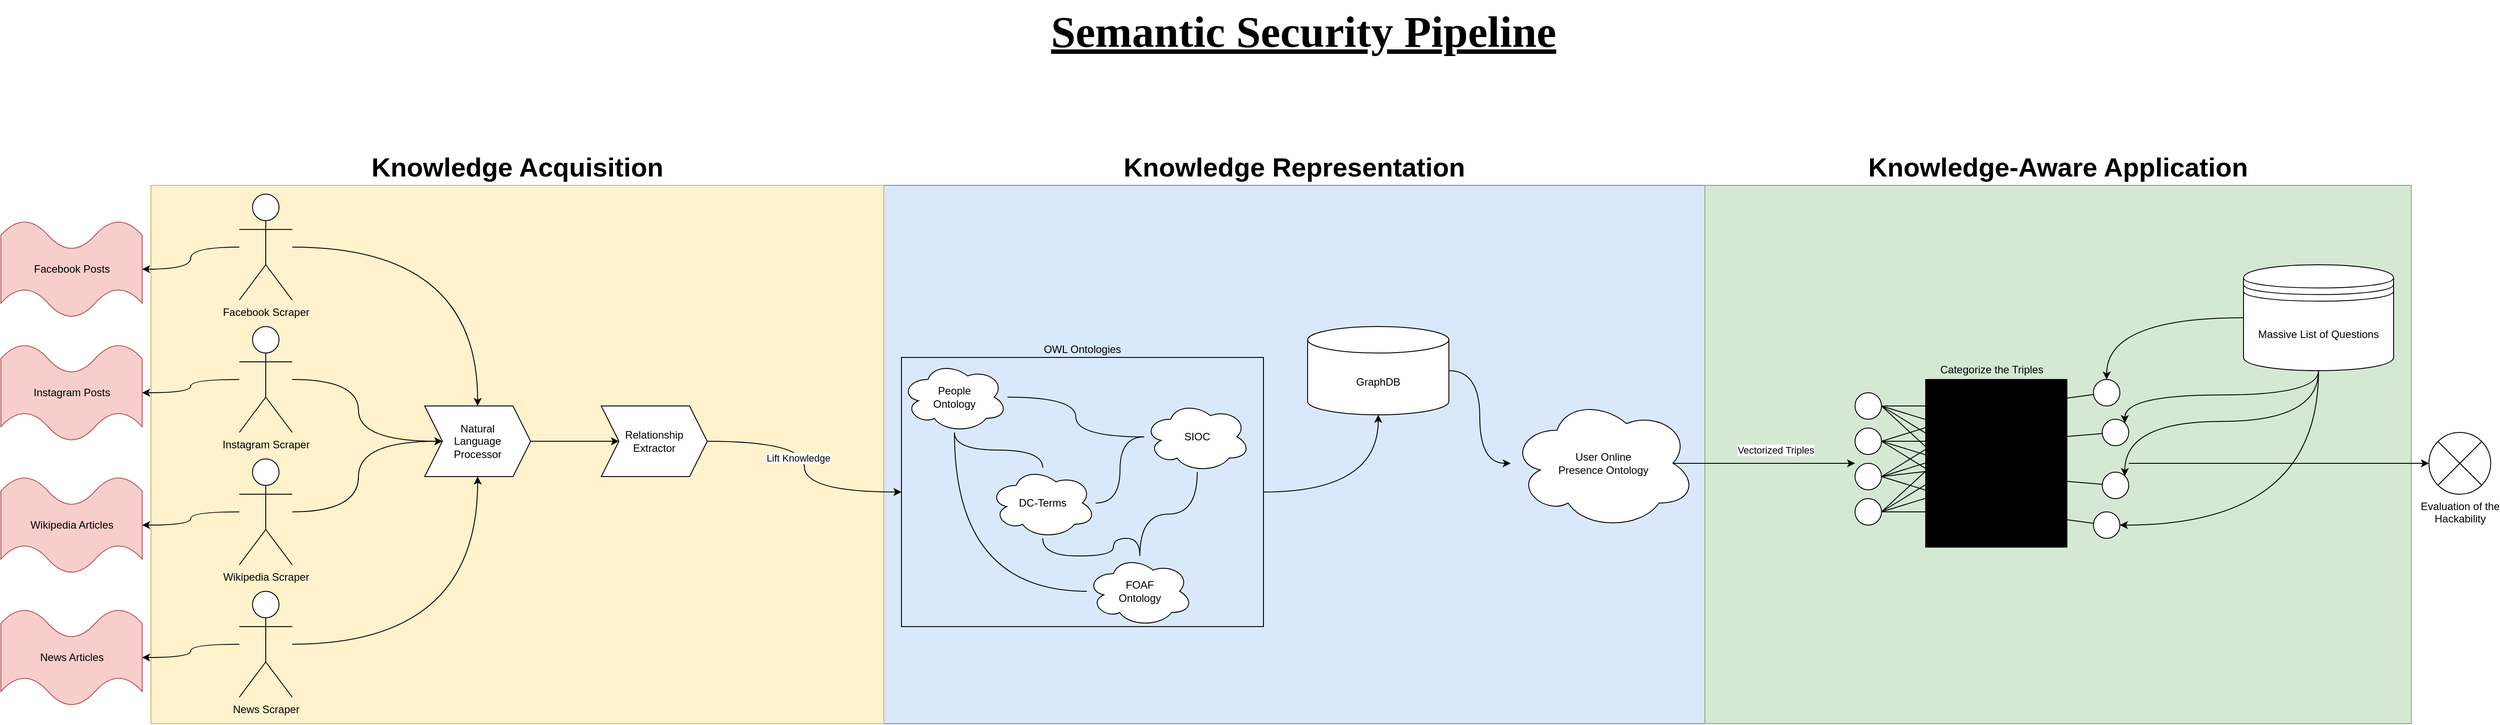 <mxfile version="14.6.9" type="device"><diagram id="oBQAhmBYlfMr3YyTNMLj" name="Page-1"><mxGraphModel dx="2319" dy="774" grid="1" gridSize="10" guides="1" tooltips="1" connect="1" arrows="1" fold="1" page="1" pageScale="1" pageWidth="850" pageHeight="1100" math="0" shadow="0"><root><mxCell id="0"/><mxCell id="1" parent="0"/><mxCell id="zfB46-gJyDWTWQpKWnyV-3" value="&lt;b&gt;&lt;font style=&quot;font-size: 30px&quot;&gt;Knowledge Representation&lt;/font&gt;&lt;/b&gt;" style="rounded=0;whiteSpace=wrap;html=1;labelPosition=center;verticalLabelPosition=top;align=center;verticalAlign=bottom;fillColor=#dae8fc;strokeColor=#6c8ebf;" vertex="1" parent="1"><mxGeometry x="800" y="630" width="930" height="610" as="geometry"/></mxCell><mxCell id="zfB46-gJyDWTWQpKWnyV-2" value="&lt;b&gt;&lt;font style=&quot;font-size: 30px&quot;&gt;Knowledge Acquisition&lt;/font&gt;&lt;/b&gt;" style="rounded=0;whiteSpace=wrap;html=1;labelPosition=center;verticalLabelPosition=top;align=center;verticalAlign=bottom;fillColor=#fff2cc;strokeColor=#d6b656;" vertex="1" parent="1"><mxGeometry x="-30" y="630" width="830" height="610" as="geometry"/></mxCell><mxCell id="zfB46-gJyDWTWQpKWnyV-4" value="&lt;b&gt;&lt;font style=&quot;font-size: 30px&quot;&gt;Knowledge-Aware Application&lt;/font&gt;&lt;/b&gt;" style="rounded=0;whiteSpace=wrap;html=1;labelPosition=center;verticalLabelPosition=top;align=center;verticalAlign=bottom;fillColor=#d5e8d4;strokeColor=#82b366;" vertex="1" parent="1"><mxGeometry x="1730" y="630" width="800" height="610" as="geometry"/></mxCell><mxCell id="zfB46-gJyDWTWQpKWnyV-9" style="edgeStyle=orthogonalEdgeStyle;rounded=0;orthogonalLoop=1;jettySize=auto;html=1;curved=1;" edge="1" parent="1" source="zfB46-gJyDWTWQpKWnyV-7" target="zfB46-gJyDWTWQpKWnyV-8"><mxGeometry relative="1" as="geometry"/></mxCell><mxCell id="zfB46-gJyDWTWQpKWnyV-103" style="edgeStyle=orthogonalEdgeStyle;curved=1;rounded=0;orthogonalLoop=1;jettySize=auto;html=1;exitX=0.5;exitY=1;exitDx=0;exitDy=0;exitPerimeter=0;endArrow=none;endFill=0;startArrow=classic;startFill=1;" edge="1" parent="1" source="zfB46-gJyDWTWQpKWnyV-7" target="zfB46-gJyDWTWQpKWnyV-98"><mxGeometry relative="1" as="geometry"/></mxCell><mxCell id="zfB46-gJyDWTWQpKWnyV-7" value="GraphDB" style="shape=cylinder3;whiteSpace=wrap;html=1;boundedLbl=1;backgroundOutline=1;size=15;" vertex="1" parent="1"><mxGeometry x="1280" y="790" width="160" height="100" as="geometry"/></mxCell><mxCell id="zfB46-gJyDWTWQpKWnyV-64" style="edgeStyle=orthogonalEdgeStyle;rounded=0;orthogonalLoop=1;jettySize=auto;html=1;exitX=0.875;exitY=0.5;exitDx=0;exitDy=0;exitPerimeter=0;endArrow=classic;endFill=1;curved=1;" edge="1" parent="1" source="zfB46-gJyDWTWQpKWnyV-8" target="zfB46-gJyDWTWQpKWnyV-124"><mxGeometry relative="1" as="geometry"><mxPoint x="1880" y="945" as="targetPoint"/></mxGeometry></mxCell><mxCell id="zfB46-gJyDWTWQpKWnyV-65" value="Vectorized Triples" style="edgeLabel;html=1;align=center;verticalAlign=middle;resizable=0;points=[];" vertex="1" connectable="0" parent="zfB46-gJyDWTWQpKWnyV-64"><mxGeometry x="0.254" y="-2" relative="1" as="geometry"><mxPoint x="-14" y="-17" as="offset"/></mxGeometry></mxCell><mxCell id="zfB46-gJyDWTWQpKWnyV-8" value="User Online&lt;br&gt;Presence Ontology" style="ellipse;shape=cloud;whiteSpace=wrap;html=1;" vertex="1" parent="1"><mxGeometry x="1510" y="870" width="210" height="150" as="geometry"/></mxCell><mxCell id="zfB46-gJyDWTWQpKWnyV-70" style="edgeStyle=orthogonalEdgeStyle;rounded=0;orthogonalLoop=1;jettySize=auto;html=1;endArrow=classic;endFill=1;curved=1;" edge="1" parent="1" source="zfB46-gJyDWTWQpKWnyV-74" target="zfB46-gJyDWTWQpKWnyV-52"><mxGeometry relative="1" as="geometry"><mxPoint x="2310" y="740.0" as="sourcePoint"/><mxPoint x="2253.75" y="820.0" as="targetPoint"/></mxGeometry></mxCell><mxCell id="zfB46-gJyDWTWQpKWnyV-71" style="edgeStyle=orthogonalEdgeStyle;rounded=0;orthogonalLoop=1;jettySize=auto;html=1;endArrow=classic;endFill=1;curved=1;" edge="1" parent="1" source="zfB46-gJyDWTWQpKWnyV-124" target="zfB46-gJyDWTWQpKWnyV-75"><mxGeometry relative="1" as="geometry"><mxPoint x="2310" y="970.0" as="targetPoint"/><mxPoint x="2210" y="945" as="sourcePoint"/></mxGeometry></mxCell><mxCell id="zfB46-gJyDWTWQpKWnyV-76" style="edgeStyle=orthogonalEdgeStyle;curved=1;rounded=0;orthogonalLoop=1;jettySize=auto;html=1;exitX=0.5;exitY=1;exitDx=0;exitDy=0;endArrow=classic;endFill=1;entryX=1;entryY=0;entryDx=0;entryDy=0;" edge="1" parent="1" source="zfB46-gJyDWTWQpKWnyV-74" target="zfB46-gJyDWTWQpKWnyV-53"><mxGeometry relative="1" as="geometry"/></mxCell><mxCell id="zfB46-gJyDWTWQpKWnyV-77" style="edgeStyle=orthogonalEdgeStyle;curved=1;rounded=0;orthogonalLoop=1;jettySize=auto;html=1;exitX=0.5;exitY=1;exitDx=0;exitDy=0;endArrow=classic;endFill=1;entryX=1;entryY=0;entryDx=0;entryDy=0;" edge="1" parent="1" source="zfB46-gJyDWTWQpKWnyV-74" target="zfB46-gJyDWTWQpKWnyV-54"><mxGeometry relative="1" as="geometry"/></mxCell><mxCell id="zfB46-gJyDWTWQpKWnyV-78" style="edgeStyle=orthogonalEdgeStyle;curved=1;rounded=0;orthogonalLoop=1;jettySize=auto;html=1;exitX=0.5;exitY=1;exitDx=0;exitDy=0;endArrow=classic;endFill=1;entryX=1;entryY=0.5;entryDx=0;entryDy=0;" edge="1" parent="1" source="zfB46-gJyDWTWQpKWnyV-74" target="zfB46-gJyDWTWQpKWnyV-55"><mxGeometry relative="1" as="geometry"/></mxCell><mxCell id="zfB46-gJyDWTWQpKWnyV-74" value="Massive List of Questions" style="shape=datastore;whiteSpace=wrap;html=1;fillColor=#FFFFFF;" vertex="1" parent="1"><mxGeometry x="2340" y="720" width="170" height="120" as="geometry"/></mxCell><mxCell id="zfB46-gJyDWTWQpKWnyV-75" value="Evaluation of the&lt;br&gt;Hackability" style="verticalLabelPosition=bottom;verticalAlign=top;html=1;shape=mxgraph.flowchart.or;fillColor=#FFFFFF;" vertex="1" parent="1"><mxGeometry x="2550" y="910" width="70" height="70" as="geometry"/></mxCell><mxCell id="zfB46-gJyDWTWQpKWnyV-79" value="Facebook Posts" style="verticalLabelPosition=middle;verticalAlign=middle;html=1;shape=mxgraph.basic.wave2;dy=0.3;fillColor=#f8cecc;strokeColor=#b85450;labelPosition=center;align=center;" vertex="1" parent="1"><mxGeometry x="-200" y="670" width="160" height="110" as="geometry"/></mxCell><mxCell id="zfB46-gJyDWTWQpKWnyV-81" style="edgeStyle=orthogonalEdgeStyle;curved=1;rounded=0;orthogonalLoop=1;jettySize=auto;html=1;endArrow=classic;endFill=1;" edge="1" parent="1" source="zfB46-gJyDWTWQpKWnyV-80" target="zfB46-gJyDWTWQpKWnyV-79"><mxGeometry relative="1" as="geometry"/></mxCell><mxCell id="zfB46-gJyDWTWQpKWnyV-83" style="edgeStyle=orthogonalEdgeStyle;curved=1;rounded=0;orthogonalLoop=1;jettySize=auto;html=1;endArrow=classic;endFill=1;" edge="1" parent="1" source="zfB46-gJyDWTWQpKWnyV-80" target="zfB46-gJyDWTWQpKWnyV-82"><mxGeometry relative="1" as="geometry"/></mxCell><mxCell id="zfB46-gJyDWTWQpKWnyV-80" value="Facebook Scraper" style="shape=umlActor;verticalLabelPosition=bottom;verticalAlign=top;html=1;outlineConnect=0;fillColor=#FFFFFF;" vertex="1" parent="1"><mxGeometry x="70" y="640" width="60" height="120" as="geometry"/></mxCell><mxCell id="zfB46-gJyDWTWQpKWnyV-85" style="edgeStyle=orthogonalEdgeStyle;curved=1;rounded=0;orthogonalLoop=1;jettySize=auto;html=1;exitX=1;exitY=0.5;exitDx=0;exitDy=0;endArrow=classic;endFill=1;" edge="1" parent="1" source="zfB46-gJyDWTWQpKWnyV-82" target="zfB46-gJyDWTWQpKWnyV-84"><mxGeometry relative="1" as="geometry"/></mxCell><mxCell id="zfB46-gJyDWTWQpKWnyV-82" value="Natural&lt;br&gt;Language&lt;br&gt;Processor" style="shape=step;perimeter=stepPerimeter;whiteSpace=wrap;html=1;fixedSize=1;fillColor=#FFFFFF;" vertex="1" parent="1"><mxGeometry x="280" y="880" width="120" height="80" as="geometry"/></mxCell><mxCell id="zfB46-gJyDWTWQpKWnyV-100" style="edgeStyle=orthogonalEdgeStyle;curved=1;rounded=0;orthogonalLoop=1;jettySize=auto;html=1;exitX=1;exitY=0.5;exitDx=0;exitDy=0;endArrow=classic;endFill=1;" edge="1" parent="1" source="zfB46-gJyDWTWQpKWnyV-84" target="zfB46-gJyDWTWQpKWnyV-98"><mxGeometry relative="1" as="geometry"/></mxCell><mxCell id="zfB46-gJyDWTWQpKWnyV-101" value="Lift Knowledge" style="edgeLabel;html=1;align=center;verticalAlign=middle;resizable=0;points=[];" vertex="1" connectable="0" parent="zfB46-gJyDWTWQpKWnyV-100"><mxGeometry x="-0.071" y="-7" relative="1" as="geometry"><mxPoint as="offset"/></mxGeometry></mxCell><mxCell id="zfB46-gJyDWTWQpKWnyV-84" value="Relationship&lt;br&gt;Extractor" style="shape=step;perimeter=stepPerimeter;whiteSpace=wrap;html=1;fixedSize=1;fillColor=#FFFFFF;" vertex="1" parent="1"><mxGeometry x="480" y="880" width="120" height="80" as="geometry"/></mxCell><mxCell id="zfB46-gJyDWTWQpKWnyV-104" value="Instagram Posts" style="verticalLabelPosition=middle;verticalAlign=middle;html=1;shape=mxgraph.basic.wave2;dy=0.3;fillColor=#f8cecc;strokeColor=#b85450;labelPosition=center;align=center;" vertex="1" parent="1"><mxGeometry x="-200" y="810" width="160" height="110" as="geometry"/></mxCell><mxCell id="zfB46-gJyDWTWQpKWnyV-105" value="Semantic Security Pipeline" style="text;html=1;align=center;verticalAlign=middle;resizable=0;points=[];autosize=1;strokeColor=none;fontSize=50;fontStyle=5;fontFamily=Comic Sans MS;" vertex="1" parent="1"><mxGeometry x="945" y="420" width="660" height="70" as="geometry"/></mxCell><mxCell id="zfB46-gJyDWTWQpKWnyV-107" style="edgeStyle=orthogonalEdgeStyle;curved=1;rounded=0;orthogonalLoop=1;jettySize=auto;html=1;fontFamily=Comic Sans MS;fontSize=50;startArrow=none;startFill=0;endArrow=classic;endFill=1;" edge="1" parent="1" source="zfB46-gJyDWTWQpKWnyV-106" target="zfB46-gJyDWTWQpKWnyV-104"><mxGeometry relative="1" as="geometry"/></mxCell><mxCell id="zfB46-gJyDWTWQpKWnyV-108" style="edgeStyle=orthogonalEdgeStyle;curved=1;rounded=0;orthogonalLoop=1;jettySize=auto;html=1;fontFamily=Comic Sans MS;fontSize=50;startArrow=none;startFill=0;endArrow=classic;endFill=1;" edge="1" parent="1" source="zfB46-gJyDWTWQpKWnyV-106" target="zfB46-gJyDWTWQpKWnyV-82"><mxGeometry relative="1" as="geometry"/></mxCell><mxCell id="zfB46-gJyDWTWQpKWnyV-106" value="Instagram Scraper" style="shape=umlActor;verticalLabelPosition=bottom;verticalAlign=top;html=1;outlineConnect=0;fillColor=#FFFFFF;" vertex="1" parent="1"><mxGeometry x="70" y="790" width="60" height="120" as="geometry"/></mxCell><mxCell id="zfB46-gJyDWTWQpKWnyV-116" style="edgeStyle=orthogonalEdgeStyle;curved=1;rounded=0;orthogonalLoop=1;jettySize=auto;html=1;fontFamily=Comic Sans MS;fontSize=50;startArrow=none;startFill=0;endArrow=classic;endFill=1;" edge="1" parent="1" source="zfB46-gJyDWTWQpKWnyV-110" target="zfB46-gJyDWTWQpKWnyV-82"><mxGeometry relative="1" as="geometry"/></mxCell><mxCell id="zfB46-gJyDWTWQpKWnyV-110" value="Wikipedia Scraper" style="shape=umlActor;verticalLabelPosition=bottom;verticalAlign=top;html=1;outlineConnect=0;fillColor=#FFFFFF;" vertex="1" parent="1"><mxGeometry x="70" y="940" width="60" height="120" as="geometry"/></mxCell><mxCell id="zfB46-gJyDWTWQpKWnyV-111" style="edgeStyle=orthogonalEdgeStyle;curved=1;rounded=0;orthogonalLoop=1;jettySize=auto;html=1;fontFamily=Comic Sans MS;fontSize=50;startArrow=none;startFill=0;endArrow=classic;endFill=1;" edge="1" source="zfB46-gJyDWTWQpKWnyV-110" target="zfB46-gJyDWTWQpKWnyV-112" parent="1"><mxGeometry relative="1" as="geometry"/></mxCell><mxCell id="zfB46-gJyDWTWQpKWnyV-112" value="Wikipedia Articles" style="verticalLabelPosition=middle;verticalAlign=middle;html=1;shape=mxgraph.basic.wave2;dy=0.3;fillColor=#f8cecc;strokeColor=#b85450;labelPosition=center;align=center;" vertex="1" parent="1"><mxGeometry x="-200" y="960" width="160" height="110" as="geometry"/></mxCell><mxCell id="zfB46-gJyDWTWQpKWnyV-117" style="edgeStyle=orthogonalEdgeStyle;curved=1;rounded=0;orthogonalLoop=1;jettySize=auto;html=1;fontFamily=Comic Sans MS;fontSize=50;startArrow=none;startFill=0;endArrow=classic;endFill=1;" edge="1" parent="1" source="zfB46-gJyDWTWQpKWnyV-113" target="zfB46-gJyDWTWQpKWnyV-82"><mxGeometry relative="1" as="geometry"/></mxCell><mxCell id="zfB46-gJyDWTWQpKWnyV-113" value="News Scraper" style="shape=umlActor;verticalLabelPosition=bottom;verticalAlign=top;html=1;outlineConnect=0;fillColor=#FFFFFF;" vertex="1" parent="1"><mxGeometry x="70" y="1090" width="60" height="120" as="geometry"/></mxCell><mxCell id="zfB46-gJyDWTWQpKWnyV-114" style="edgeStyle=orthogonalEdgeStyle;curved=1;rounded=0;orthogonalLoop=1;jettySize=auto;html=1;fontFamily=Comic Sans MS;fontSize=50;startArrow=none;startFill=0;endArrow=classic;endFill=1;" edge="1" source="zfB46-gJyDWTWQpKWnyV-113" target="zfB46-gJyDWTWQpKWnyV-115" parent="1"><mxGeometry relative="1" as="geometry"/></mxCell><mxCell id="zfB46-gJyDWTWQpKWnyV-115" value="News Articles" style="verticalLabelPosition=middle;verticalAlign=middle;html=1;shape=mxgraph.basic.wave2;dy=0.3;fillColor=#f8cecc;strokeColor=#b85450;labelPosition=center;align=center;" vertex="1" parent="1"><mxGeometry x="-200" y="1110" width="160" height="110" as="geometry"/></mxCell><mxCell id="zfB46-gJyDWTWQpKWnyV-118" value="" style="group;labelPosition=center;verticalLabelPosition=top;align=center;verticalAlign=bottom;" vertex="1" connectable="0" parent="1"><mxGeometry x="820" y="825" width="410" height="305" as="geometry"/></mxCell><mxCell id="zfB46-gJyDWTWQpKWnyV-98" value="OWL Ontologies" style="rounded=0;whiteSpace=wrap;html=1;fillColor=none;labelPosition=center;verticalLabelPosition=top;align=center;verticalAlign=bottom;" vertex="1" parent="zfB46-gJyDWTWQpKWnyV-118"><mxGeometry width="410" height="305" as="geometry"/></mxCell><mxCell id="zfB46-gJyDWTWQpKWnyV-86" value="People&lt;br&gt;Ontology" style="ellipse;shape=cloud;whiteSpace=wrap;html=1;fillColor=#FFFFFF;" vertex="1" parent="zfB46-gJyDWTWQpKWnyV-118"><mxGeometry y="5" width="120" height="80" as="geometry"/></mxCell><mxCell id="zfB46-gJyDWTWQpKWnyV-87" value="DC-Terms" style="ellipse;shape=cloud;whiteSpace=wrap;html=1;fillColor=#FFFFFF;" vertex="1" parent="zfB46-gJyDWTWQpKWnyV-118"><mxGeometry x="100" y="125" width="120" height="80" as="geometry"/></mxCell><mxCell id="zfB46-gJyDWTWQpKWnyV-89" value="SIOC" style="ellipse;shape=cloud;whiteSpace=wrap;html=1;fillColor=#FFFFFF;" vertex="1" parent="zfB46-gJyDWTWQpKWnyV-118"><mxGeometry x="275" y="50" width="120" height="80" as="geometry"/></mxCell><mxCell id="zfB46-gJyDWTWQpKWnyV-90" value="FOAF&lt;br&gt;Ontology" style="ellipse;shape=cloud;whiteSpace=wrap;html=1;fillColor=#FFFFFF;" vertex="1" parent="zfB46-gJyDWTWQpKWnyV-118"><mxGeometry x="210" y="225" width="120" height="80" as="geometry"/></mxCell><mxCell id="zfB46-gJyDWTWQpKWnyV-88" style="edgeStyle=orthogonalEdgeStyle;curved=1;rounded=0;orthogonalLoop=1;jettySize=auto;html=1;endArrow=none;endFill=0;" edge="1" parent="zfB46-gJyDWTWQpKWnyV-118" source="zfB46-gJyDWTWQpKWnyV-86" target="zfB46-gJyDWTWQpKWnyV-87"><mxGeometry x="820" y="830" as="geometry"/></mxCell><mxCell id="zfB46-gJyDWTWQpKWnyV-91" style="edgeStyle=orthogonalEdgeStyle;curved=1;rounded=0;orthogonalLoop=1;jettySize=auto;html=1;endArrow=none;endFill=0;" edge="1" parent="zfB46-gJyDWTWQpKWnyV-118" source="zfB46-gJyDWTWQpKWnyV-86" target="zfB46-gJyDWTWQpKWnyV-89"><mxGeometry x="820" y="830" as="geometry"/></mxCell><mxCell id="zfB46-gJyDWTWQpKWnyV-95" style="edgeStyle=orthogonalEdgeStyle;curved=1;rounded=0;orthogonalLoop=1;jettySize=auto;html=1;endArrow=none;endFill=0;" edge="1" parent="zfB46-gJyDWTWQpKWnyV-118" source="zfB46-gJyDWTWQpKWnyV-87" target="zfB46-gJyDWTWQpKWnyV-89"><mxGeometry x="820" y="830" as="geometry"/></mxCell><mxCell id="zfB46-gJyDWTWQpKWnyV-92" style="edgeStyle=orthogonalEdgeStyle;curved=1;rounded=0;orthogonalLoop=1;jettySize=auto;html=1;endArrow=none;endFill=0;" edge="1" parent="zfB46-gJyDWTWQpKWnyV-118" source="zfB46-gJyDWTWQpKWnyV-89" target="zfB46-gJyDWTWQpKWnyV-90"><mxGeometry x="820" y="830" as="geometry"/></mxCell><mxCell id="zfB46-gJyDWTWQpKWnyV-93" style="edgeStyle=orthogonalEdgeStyle;curved=1;rounded=0;orthogonalLoop=1;jettySize=auto;html=1;endArrow=none;endFill=0;" edge="1" parent="zfB46-gJyDWTWQpKWnyV-118" source="zfB46-gJyDWTWQpKWnyV-87" target="zfB46-gJyDWTWQpKWnyV-90"><mxGeometry x="820" y="830" as="geometry"/></mxCell><mxCell id="zfB46-gJyDWTWQpKWnyV-94" style="edgeStyle=orthogonalEdgeStyle;curved=1;rounded=0;orthogonalLoop=1;jettySize=auto;html=1;endArrow=none;endFill=0;" edge="1" parent="zfB46-gJyDWTWQpKWnyV-118" source="zfB46-gJyDWTWQpKWnyV-90" target="zfB46-gJyDWTWQpKWnyV-86"><mxGeometry x="820" y="830" as="geometry"/></mxCell><mxCell id="zfB46-gJyDWTWQpKWnyV-125" value="" style="group;" vertex="1" connectable="0" parent="1"><mxGeometry x="1900" y="850" width="310" height="190" as="geometry"/></mxCell><mxCell id="zfB46-gJyDWTWQpKWnyV-124" value="&lt;p style=&quot;font-size: 12px ; line-height: 100%&quot;&gt;Categorize the Triples&lt;/p&gt;" style="rounded=0;whiteSpace=wrap;html=1;fontFamily=Helvetica;fontSize=12;fillColor=none;labelPosition=center;verticalLabelPosition=top;align=center;verticalAlign=bottom;spacing=-7;strokeColor=none;" vertex="1" parent="zfB46-gJyDWTWQpKWnyV-125"><mxGeometry width="310" height="190" as="geometry"/></mxCell><mxCell id="zfB46-gJyDWTWQpKWnyV-120" value="" style="group" vertex="1" connectable="0" parent="zfB46-gJyDWTWQpKWnyV-125"><mxGeometry y="15" width="30" height="150" as="geometry"/></mxCell><mxCell id="zfB46-gJyDWTWQpKWnyV-11" value="" style="ellipse;whiteSpace=wrap;html=1;aspect=fixed;" vertex="1" parent="zfB46-gJyDWTWQpKWnyV-120"><mxGeometry width="30" height="30" as="geometry"/></mxCell><mxCell id="zfB46-gJyDWTWQpKWnyV-12" value="" style="ellipse;whiteSpace=wrap;html=1;aspect=fixed;" vertex="1" parent="zfB46-gJyDWTWQpKWnyV-120"><mxGeometry y="40" width="30" height="30" as="geometry"/></mxCell><mxCell id="zfB46-gJyDWTWQpKWnyV-13" value="" style="ellipse;whiteSpace=wrap;html=1;aspect=fixed;" vertex="1" parent="zfB46-gJyDWTWQpKWnyV-120"><mxGeometry y="80" width="30" height="30" as="geometry"/></mxCell><mxCell id="zfB46-gJyDWTWQpKWnyV-14" value="" style="ellipse;whiteSpace=wrap;html=1;aspect=fixed;" vertex="1" parent="zfB46-gJyDWTWQpKWnyV-120"><mxGeometry y="120" width="30" height="30" as="geometry"/></mxCell><mxCell id="zfB46-gJyDWTWQpKWnyV-121" value="" style="group" vertex="1" connectable="0" parent="zfB46-gJyDWTWQpKWnyV-125"><mxGeometry x="270" width="40" height="180" as="geometry"/></mxCell><mxCell id="zfB46-gJyDWTWQpKWnyV-52" value="" style="ellipse;whiteSpace=wrap;html=1;aspect=fixed;" vertex="1" parent="zfB46-gJyDWTWQpKWnyV-121"><mxGeometry width="30" height="30" as="geometry"/></mxCell><mxCell id="zfB46-gJyDWTWQpKWnyV-53" value="" style="ellipse;whiteSpace=wrap;html=1;aspect=fixed;" vertex="1" parent="zfB46-gJyDWTWQpKWnyV-121"><mxGeometry x="10" y="45" width="30" height="30" as="geometry"/></mxCell><mxCell id="zfB46-gJyDWTWQpKWnyV-54" value="" style="ellipse;whiteSpace=wrap;html=1;aspect=fixed;" vertex="1" parent="zfB46-gJyDWTWQpKWnyV-121"><mxGeometry x="10" y="105" width="30" height="30" as="geometry"/></mxCell><mxCell id="zfB46-gJyDWTWQpKWnyV-55" value="" style="ellipse;whiteSpace=wrap;html=1;aspect=fixed;" vertex="1" parent="zfB46-gJyDWTWQpKWnyV-121"><mxGeometry y="150" width="30" height="30" as="geometry"/></mxCell><mxCell id="zfB46-gJyDWTWQpKWnyV-122" value="" style="group" vertex="1" connectable="0" parent="zfB46-gJyDWTWQpKWnyV-125"><mxGeometry x="145" y="15" width="30" height="150" as="geometry"/></mxCell><mxCell id="zfB46-gJyDWTWQpKWnyV-15" value="" style="ellipse;whiteSpace=wrap;html=1;aspect=fixed;" vertex="1" parent="zfB46-gJyDWTWQpKWnyV-122"><mxGeometry width="30" height="30" as="geometry"/></mxCell><mxCell id="zfB46-gJyDWTWQpKWnyV-16" value="" style="ellipse;whiteSpace=wrap;html=1;aspect=fixed;" vertex="1" parent="zfB46-gJyDWTWQpKWnyV-122"><mxGeometry y="40" width="30" height="30" as="geometry"/></mxCell><mxCell id="zfB46-gJyDWTWQpKWnyV-17" value="" style="ellipse;whiteSpace=wrap;html=1;aspect=fixed;" vertex="1" parent="zfB46-gJyDWTWQpKWnyV-122"><mxGeometry y="80" width="30" height="30" as="geometry"/></mxCell><mxCell id="zfB46-gJyDWTWQpKWnyV-18" value="" style="ellipse;whiteSpace=wrap;html=1;aspect=fixed;" vertex="1" parent="zfB46-gJyDWTWQpKWnyV-122"><mxGeometry y="120" width="30" height="30" as="geometry"/></mxCell><mxCell id="zfB46-gJyDWTWQpKWnyV-19" style="rounded=0;orthogonalLoop=1;jettySize=auto;html=1;exitX=1;exitY=0.5;exitDx=0;exitDy=0;endArrow=none;endFill=0;" edge="1" parent="zfB46-gJyDWTWQpKWnyV-125" source="zfB46-gJyDWTWQpKWnyV-11" target="zfB46-gJyDWTWQpKWnyV-15"><mxGeometry as="geometry"/></mxCell><mxCell id="zfB46-gJyDWTWQpKWnyV-23" style="rounded=0;orthogonalLoop=1;jettySize=auto;html=1;exitX=1;exitY=0.5;exitDx=0;exitDy=0;endArrow=none;endFill=0;" edge="1" parent="zfB46-gJyDWTWQpKWnyV-125" source="zfB46-gJyDWTWQpKWnyV-12" target="zfB46-gJyDWTWQpKWnyV-15"><mxGeometry as="geometry"/></mxCell><mxCell id="zfB46-gJyDWTWQpKWnyV-27" style="rounded=0;orthogonalLoop=1;jettySize=auto;html=1;exitX=1;exitY=0.5;exitDx=0;exitDy=0;endArrow=none;endFill=0;" edge="1" parent="zfB46-gJyDWTWQpKWnyV-125" source="zfB46-gJyDWTWQpKWnyV-13" target="zfB46-gJyDWTWQpKWnyV-15"><mxGeometry as="geometry"/></mxCell><mxCell id="zfB46-gJyDWTWQpKWnyV-31" style="rounded=0;orthogonalLoop=1;jettySize=auto;html=1;exitX=1;exitY=0.5;exitDx=0;exitDy=0;endArrow=none;endFill=0;" edge="1" parent="zfB46-gJyDWTWQpKWnyV-125" source="zfB46-gJyDWTWQpKWnyV-14" target="zfB46-gJyDWTWQpKWnyV-15"><mxGeometry as="geometry"/></mxCell><mxCell id="zfB46-gJyDWTWQpKWnyV-57" style="edgeStyle=none;rounded=0;orthogonalLoop=1;jettySize=auto;html=1;exitX=1;exitY=0.5;exitDx=0;exitDy=0;endArrow=none;endFill=0;" edge="1" parent="zfB46-gJyDWTWQpKWnyV-125" source="zfB46-gJyDWTWQpKWnyV-15" target="zfB46-gJyDWTWQpKWnyV-52"><mxGeometry as="geometry"/></mxCell><mxCell id="zfB46-gJyDWTWQpKWnyV-20" style="rounded=0;orthogonalLoop=1;jettySize=auto;html=1;exitX=1;exitY=0.5;exitDx=0;exitDy=0;endArrow=none;endFill=0;" edge="1" parent="zfB46-gJyDWTWQpKWnyV-125" source="zfB46-gJyDWTWQpKWnyV-11" target="zfB46-gJyDWTWQpKWnyV-16"><mxGeometry as="geometry"/></mxCell><mxCell id="zfB46-gJyDWTWQpKWnyV-24" style="rounded=0;orthogonalLoop=1;jettySize=auto;html=1;exitX=1;exitY=0.5;exitDx=0;exitDy=0;endArrow=none;endFill=0;" edge="1" parent="zfB46-gJyDWTWQpKWnyV-125" source="zfB46-gJyDWTWQpKWnyV-12" target="zfB46-gJyDWTWQpKWnyV-16"><mxGeometry as="geometry"/></mxCell><mxCell id="zfB46-gJyDWTWQpKWnyV-28" style="rounded=0;orthogonalLoop=1;jettySize=auto;html=1;exitX=1;exitY=0.5;exitDx=0;exitDy=0;endArrow=none;endFill=0;" edge="1" parent="zfB46-gJyDWTWQpKWnyV-125" source="zfB46-gJyDWTWQpKWnyV-13" target="zfB46-gJyDWTWQpKWnyV-16"><mxGeometry as="geometry"/></mxCell><mxCell id="zfB46-gJyDWTWQpKWnyV-32" style="rounded=0;orthogonalLoop=1;jettySize=auto;html=1;exitX=1;exitY=0.5;exitDx=0;exitDy=0;endArrow=none;endFill=0;" edge="1" parent="zfB46-gJyDWTWQpKWnyV-125" source="zfB46-gJyDWTWQpKWnyV-14" target="zfB46-gJyDWTWQpKWnyV-16"><mxGeometry as="geometry"/></mxCell><mxCell id="zfB46-gJyDWTWQpKWnyV-56" style="edgeStyle=none;rounded=0;orthogonalLoop=1;jettySize=auto;html=1;exitX=1;exitY=0.5;exitDx=0;exitDy=0;endArrow=none;endFill=0;" edge="1" parent="zfB46-gJyDWTWQpKWnyV-125" source="zfB46-gJyDWTWQpKWnyV-16" target="zfB46-gJyDWTWQpKWnyV-53"><mxGeometry as="geometry"/></mxCell><mxCell id="zfB46-gJyDWTWQpKWnyV-21" style="rounded=0;orthogonalLoop=1;jettySize=auto;html=1;exitX=1;exitY=0.5;exitDx=0;exitDy=0;endArrow=none;endFill=0;" edge="1" parent="zfB46-gJyDWTWQpKWnyV-125" source="zfB46-gJyDWTWQpKWnyV-11" target="zfB46-gJyDWTWQpKWnyV-17"><mxGeometry as="geometry"/></mxCell><mxCell id="zfB46-gJyDWTWQpKWnyV-25" style="rounded=0;orthogonalLoop=1;jettySize=auto;html=1;exitX=1;exitY=0.5;exitDx=0;exitDy=0;endArrow=none;endFill=0;" edge="1" parent="zfB46-gJyDWTWQpKWnyV-125" source="zfB46-gJyDWTWQpKWnyV-12" target="zfB46-gJyDWTWQpKWnyV-17"><mxGeometry as="geometry"/></mxCell><mxCell id="zfB46-gJyDWTWQpKWnyV-33" style="rounded=0;orthogonalLoop=1;jettySize=auto;html=1;exitX=1;exitY=0.5;exitDx=0;exitDy=0;endArrow=none;endFill=0;" edge="1" parent="zfB46-gJyDWTWQpKWnyV-125" source="zfB46-gJyDWTWQpKWnyV-14" target="zfB46-gJyDWTWQpKWnyV-17"><mxGeometry as="geometry"/></mxCell><mxCell id="zfB46-gJyDWTWQpKWnyV-60" style="edgeStyle=none;rounded=0;orthogonalLoop=1;jettySize=auto;html=1;exitX=1;exitY=0.5;exitDx=0;exitDy=0;endArrow=none;endFill=0;" edge="1" parent="zfB46-gJyDWTWQpKWnyV-125" source="zfB46-gJyDWTWQpKWnyV-17" target="zfB46-gJyDWTWQpKWnyV-54"><mxGeometry as="geometry"/></mxCell><mxCell id="zfB46-gJyDWTWQpKWnyV-22" style="rounded=0;orthogonalLoop=1;jettySize=auto;html=1;exitX=1;exitY=0.5;exitDx=0;exitDy=0;endArrow=none;endFill=0;" edge="1" parent="zfB46-gJyDWTWQpKWnyV-125" source="zfB46-gJyDWTWQpKWnyV-11" target="zfB46-gJyDWTWQpKWnyV-18"><mxGeometry as="geometry"/></mxCell><mxCell id="zfB46-gJyDWTWQpKWnyV-26" style="rounded=0;orthogonalLoop=1;jettySize=auto;html=1;exitX=1;exitY=0.5;exitDx=0;exitDy=0;endArrow=none;endFill=0;" edge="1" parent="zfB46-gJyDWTWQpKWnyV-125" source="zfB46-gJyDWTWQpKWnyV-12" target="zfB46-gJyDWTWQpKWnyV-18"><mxGeometry as="geometry"/></mxCell><mxCell id="zfB46-gJyDWTWQpKWnyV-30" style="rounded=0;orthogonalLoop=1;jettySize=auto;html=1;exitX=1;exitY=0.5;exitDx=0;exitDy=0;endArrow=none;endFill=0;" edge="1" parent="zfB46-gJyDWTWQpKWnyV-125" source="zfB46-gJyDWTWQpKWnyV-13" target="zfB46-gJyDWTWQpKWnyV-18"><mxGeometry as="geometry"/></mxCell><mxCell id="zfB46-gJyDWTWQpKWnyV-34" style="rounded=0;orthogonalLoop=1;jettySize=auto;html=1;exitX=1;exitY=0.5;exitDx=0;exitDy=0;endArrow=none;endFill=0;" edge="1" parent="zfB46-gJyDWTWQpKWnyV-125" source="zfB46-gJyDWTWQpKWnyV-14" target="zfB46-gJyDWTWQpKWnyV-18"><mxGeometry as="geometry"/></mxCell><mxCell id="zfB46-gJyDWTWQpKWnyV-59" style="edgeStyle=none;rounded=0;orthogonalLoop=1;jettySize=auto;html=1;exitX=1;exitY=0.5;exitDx=0;exitDy=0;endArrow=none;endFill=0;" edge="1" parent="zfB46-gJyDWTWQpKWnyV-125" source="zfB46-gJyDWTWQpKWnyV-18" target="zfB46-gJyDWTWQpKWnyV-55"><mxGeometry as="geometry"/></mxCell><mxCell id="zfB46-gJyDWTWQpKWnyV-35" value="" style="rounded=0;whiteSpace=wrap;html=1;fillColor=#000000;" vertex="1" parent="zfB46-gJyDWTWQpKWnyV-125"><mxGeometry x="80" width="160" height="190" as="geometry"/></mxCell><mxCell id="zfB46-gJyDWTWQpKWnyV-61" value="" style="rounded=0;orthogonalLoop=1;jettySize=auto;html=1;exitX=1;exitY=0.5;exitDx=0;exitDy=0;endArrow=none;endFill=0;" edge="1" parent="zfB46-gJyDWTWQpKWnyV-125" source="zfB46-gJyDWTWQpKWnyV-13" target="zfB46-gJyDWTWQpKWnyV-35"><mxGeometry as="geometry"><mxPoint x="-1.774e-11" y="105" as="sourcePoint"/><mxPoint x="145.007" y="109.548" as="targetPoint"/></mxGeometry></mxCell><mxCell id="zfB46-gJyDWTWQpKWnyV-29" style="rounded=0;orthogonalLoop=1;jettySize=auto;html=1;exitX=1;exitY=0.5;exitDx=0;exitDy=0;endArrow=none;endFill=0;startArrow=none;" edge="1" parent="zfB46-gJyDWTWQpKWnyV-125" source="zfB46-gJyDWTWQpKWnyV-35" target="zfB46-gJyDWTWQpKWnyV-17"><mxGeometry as="geometry"/></mxCell></root></mxGraphModel></diagram></mxfile>